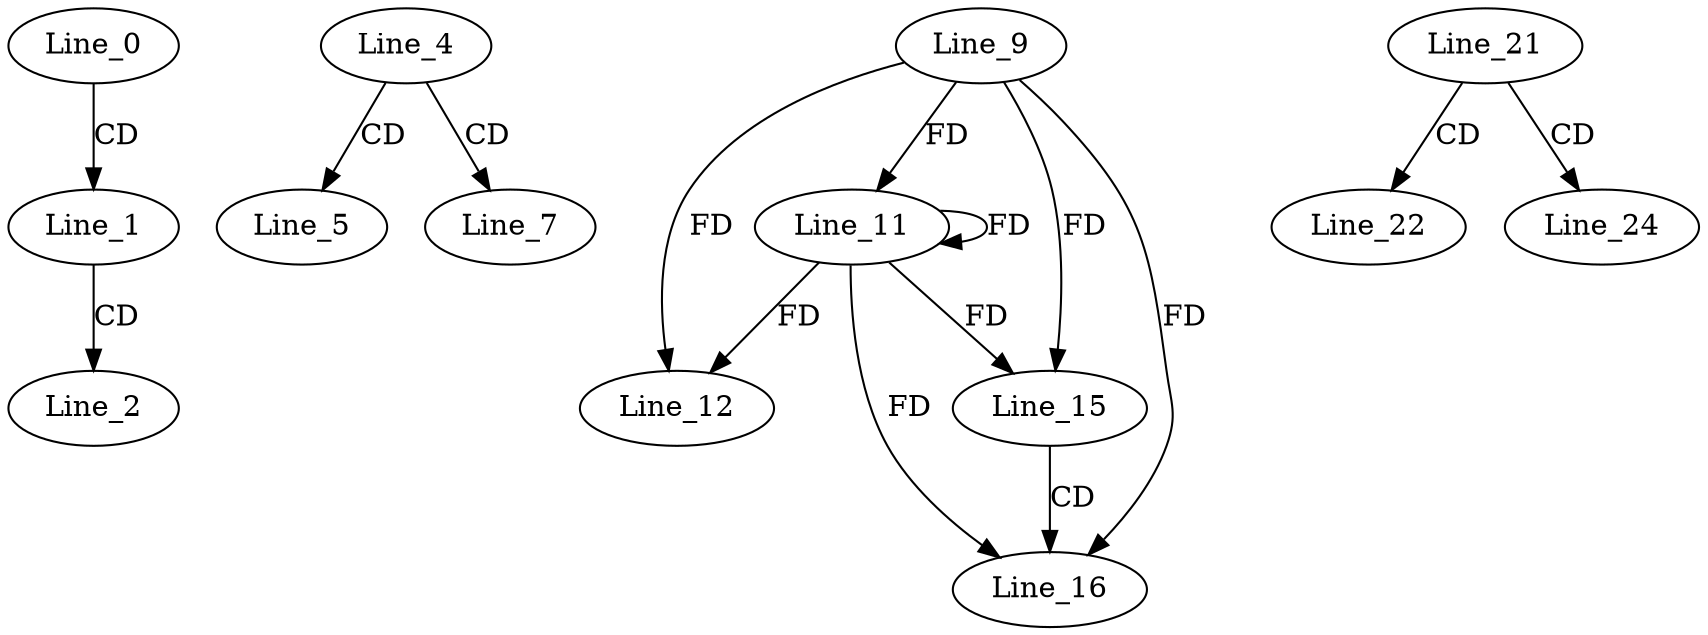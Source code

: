 digraph G {
  Line_0;
  Line_1;
  Line_2;
  Line_4;
  Line_5;
  Line_7;
  Line_9;
  Line_11;
  Line_11;
  Line_12;
  Line_15;
  Line_16;
  Line_21;
  Line_22;
  Line_24;
  Line_0 -> Line_1 [ label="CD" ];
  Line_1 -> Line_2 [ label="CD" ];
  Line_4 -> Line_5 [ label="CD" ];
  Line_4 -> Line_7 [ label="CD" ];
  Line_9 -> Line_11 [ label="FD" ];
  Line_11 -> Line_11 [ label="FD" ];
  Line_9 -> Line_12 [ label="FD" ];
  Line_11 -> Line_12 [ label="FD" ];
  Line_9 -> Line_15 [ label="FD" ];
  Line_11 -> Line_15 [ label="FD" ];
  Line_15 -> Line_16 [ label="CD" ];
  Line_9 -> Line_16 [ label="FD" ];
  Line_11 -> Line_16 [ label="FD" ];
  Line_21 -> Line_22 [ label="CD" ];
  Line_21 -> Line_24 [ label="CD" ];
}
